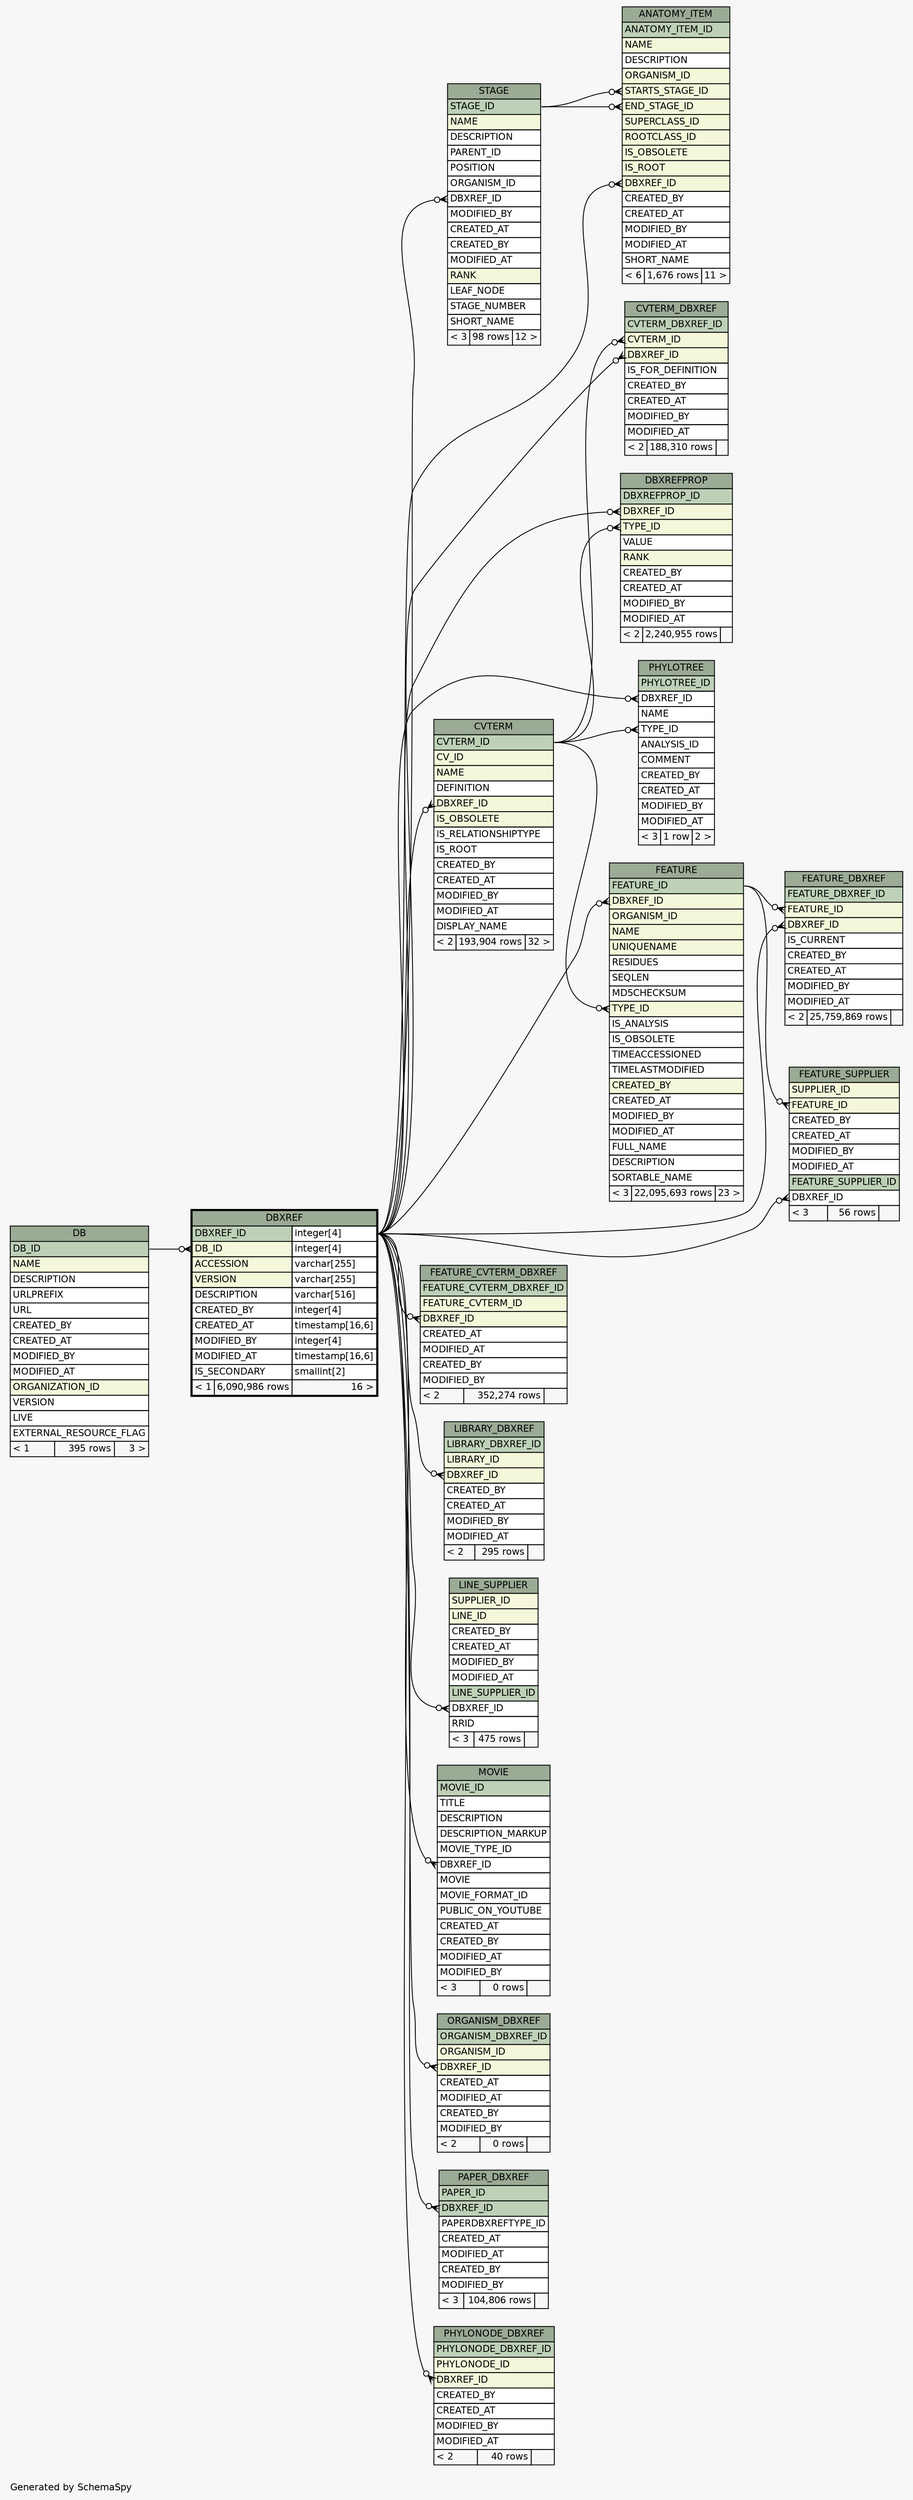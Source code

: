 // dot 2.38.0 on Windows 10 10.0
// SchemaSpy rev Unknown
digraph "oneDegreeRelationshipsDiagram" {
  graph [
    rankdir="RL"
    bgcolor="#f7f7f7"
    label="\nGenerated by SchemaSpy"
    labeljust="l"
    nodesep="0.18"
    ranksep="0.46"
    fontname="Helvetica"
    fontsize="11"
  ];
  node [
    fontname="Helvetica"
    fontsize="11"
    shape="plaintext"
  ];
  edge [
    arrowsize="0.8"
  ];
  "ANATOMY_ITEM":"DBXREF_ID":w -> "DBXREF":"DBXREF_ID.type":e [arrowhead=none dir=back arrowtail=crowodot];
  "ANATOMY_ITEM":"END_STAGE_ID":w -> "STAGE":"STAGE_ID":e [arrowhead=none dir=back arrowtail=crowodot];
  "ANATOMY_ITEM":"STARTS_STAGE_ID":w -> "STAGE":"STAGE_ID":e [arrowhead=none dir=back arrowtail=crowodot];
  "CVTERM":"DBXREF_ID":w -> "DBXREF":"DBXREF_ID.type":e [arrowhead=none dir=back arrowtail=crowodot];
  "CVTERM_DBXREF":"CVTERM_ID":w -> "CVTERM":"CVTERM_ID":e [arrowhead=none dir=back arrowtail=crowodot];
  "CVTERM_DBXREF":"DBXREF_ID":w -> "DBXREF":"DBXREF_ID.type":e [arrowhead=none dir=back arrowtail=crowodot];
  "DBXREF":"DB_ID":w -> "DB":"DB_ID":e [arrowhead=none dir=back arrowtail=crowodot];
  "DBXREFPROP":"DBXREF_ID":w -> "DBXREF":"DBXREF_ID.type":e [arrowhead=none dir=back arrowtail=crowodot];
  "DBXREFPROP":"TYPE_ID":w -> "CVTERM":"CVTERM_ID":e [arrowhead=none dir=back arrowtail=crowodot];
  "FEATURE":"DBXREF_ID":w -> "DBXREF":"DBXREF_ID.type":e [arrowhead=none dir=back arrowtail=crowodot];
  "FEATURE":"TYPE_ID":w -> "CVTERM":"CVTERM_ID":e [arrowhead=none dir=back arrowtail=crowodot];
  "FEATURE_CVTERM_DBXREF":"DBXREF_ID":w -> "DBXREF":"DBXREF_ID.type":e [arrowhead=none dir=back arrowtail=crowodot];
  "FEATURE_DBXREF":"DBXREF_ID":w -> "DBXREF":"DBXREF_ID.type":e [arrowhead=none dir=back arrowtail=crowodot];
  "FEATURE_DBXREF":"FEATURE_ID":w -> "FEATURE":"FEATURE_ID":e [arrowhead=none dir=back arrowtail=crowodot];
  "FEATURE_SUPPLIER":"DBXREF_ID":w -> "DBXREF":"DBXREF_ID.type":e [arrowhead=none dir=back arrowtail=crowodot];
  "FEATURE_SUPPLIER":"FEATURE_ID":w -> "FEATURE":"FEATURE_ID":e [arrowhead=none dir=back arrowtail=crowodot];
  "LIBRARY_DBXREF":"DBXREF_ID":w -> "DBXREF":"DBXREF_ID.type":e [arrowhead=none dir=back arrowtail=crowodot];
  "LINE_SUPPLIER":"DBXREF_ID":w -> "DBXREF":"DBXREF_ID.type":e [arrowhead=none dir=back arrowtail=crowodot];
  "MOVIE":"DBXREF_ID":w -> "DBXREF":"DBXREF_ID.type":e [arrowhead=none dir=back arrowtail=crowodot];
  "ORGANISM_DBXREF":"DBXREF_ID":w -> "DBXREF":"DBXREF_ID.type":e [arrowhead=none dir=back arrowtail=crowodot];
  "PAPER_DBXREF":"DBXREF_ID":w -> "DBXREF":"DBXREF_ID.type":e [arrowhead=none dir=back arrowtail=crowodot];
  "PHYLONODE_DBXREF":"DBXREF_ID":w -> "DBXREF":"DBXREF_ID.type":e [arrowhead=none dir=back arrowtail=crowodot];
  "PHYLOTREE":"DBXREF_ID":w -> "DBXREF":"DBXREF_ID.type":e [arrowhead=none dir=back arrowtail=crowodot];
  "PHYLOTREE":"TYPE_ID":w -> "CVTERM":"CVTERM_ID":e [arrowhead=none dir=back arrowtail=crowodot];
  "STAGE":"DBXREF_ID":w -> "DBXREF":"DBXREF_ID.type":e [arrowhead=none dir=back arrowtail=crowodot];
  "ANATOMY_ITEM" [
    label=<
    <TABLE BORDER="0" CELLBORDER="1" CELLSPACING="0" BGCOLOR="#ffffff">
      <TR><TD COLSPAN="3" BGCOLOR="#9bab96" ALIGN="CENTER">ANATOMY_ITEM</TD></TR>
      <TR><TD PORT="ANATOMY_ITEM_ID" COLSPAN="3" BGCOLOR="#bed1b8" ALIGN="LEFT">ANATOMY_ITEM_ID</TD></TR>
      <TR><TD PORT="NAME" COLSPAN="3" BGCOLOR="#f4f7da" ALIGN="LEFT">NAME</TD></TR>
      <TR><TD PORT="DESCRIPTION" COLSPAN="3" ALIGN="LEFT">DESCRIPTION</TD></TR>
      <TR><TD PORT="ORGANISM_ID" COLSPAN="3" BGCOLOR="#f4f7da" ALIGN="LEFT">ORGANISM_ID</TD></TR>
      <TR><TD PORT="STARTS_STAGE_ID" COLSPAN="3" BGCOLOR="#f4f7da" ALIGN="LEFT">STARTS_STAGE_ID</TD></TR>
      <TR><TD PORT="END_STAGE_ID" COLSPAN="3" BGCOLOR="#f4f7da" ALIGN="LEFT">END_STAGE_ID</TD></TR>
      <TR><TD PORT="SUPERCLASS_ID" COLSPAN="3" BGCOLOR="#f4f7da" ALIGN="LEFT">SUPERCLASS_ID</TD></TR>
      <TR><TD PORT="ROOTCLASS_ID" COLSPAN="3" BGCOLOR="#f4f7da" ALIGN="LEFT">ROOTCLASS_ID</TD></TR>
      <TR><TD PORT="IS_OBSOLETE" COLSPAN="3" BGCOLOR="#f4f7da" ALIGN="LEFT">IS_OBSOLETE</TD></TR>
      <TR><TD PORT="IS_ROOT" COLSPAN="3" BGCOLOR="#f4f7da" ALIGN="LEFT">IS_ROOT</TD></TR>
      <TR><TD PORT="DBXREF_ID" COLSPAN="3" BGCOLOR="#f4f7da" ALIGN="LEFT">DBXREF_ID</TD></TR>
      <TR><TD PORT="CREATED_BY" COLSPAN="3" ALIGN="LEFT">CREATED_BY</TD></TR>
      <TR><TD PORT="CREATED_AT" COLSPAN="3" ALIGN="LEFT">CREATED_AT</TD></TR>
      <TR><TD PORT="MODIFIED_BY" COLSPAN="3" ALIGN="LEFT">MODIFIED_BY</TD></TR>
      <TR><TD PORT="MODIFIED_AT" COLSPAN="3" ALIGN="LEFT">MODIFIED_AT</TD></TR>
      <TR><TD PORT="SHORT_NAME" COLSPAN="3" ALIGN="LEFT">SHORT_NAME</TD></TR>
      <TR><TD ALIGN="LEFT" BGCOLOR="#f7f7f7">&lt; 6</TD><TD ALIGN="RIGHT" BGCOLOR="#f7f7f7">1,676 rows</TD><TD ALIGN="RIGHT" BGCOLOR="#f7f7f7">11 &gt;</TD></TR>
    </TABLE>>
    URL="ANATOMY_ITEM.html"
    tooltip="ANATOMY_ITEM"
  ];
  "CVTERM" [
    label=<
    <TABLE BORDER="0" CELLBORDER="1" CELLSPACING="0" BGCOLOR="#ffffff">
      <TR><TD COLSPAN="3" BGCOLOR="#9bab96" ALIGN="CENTER">CVTERM</TD></TR>
      <TR><TD PORT="CVTERM_ID" COLSPAN="3" BGCOLOR="#bed1b8" ALIGN="LEFT">CVTERM_ID</TD></TR>
      <TR><TD PORT="CV_ID" COLSPAN="3" BGCOLOR="#f4f7da" ALIGN="LEFT">CV_ID</TD></TR>
      <TR><TD PORT="NAME" COLSPAN="3" BGCOLOR="#f4f7da" ALIGN="LEFT">NAME</TD></TR>
      <TR><TD PORT="DEFINITION" COLSPAN="3" ALIGN="LEFT">DEFINITION</TD></TR>
      <TR><TD PORT="DBXREF_ID" COLSPAN="3" BGCOLOR="#f4f7da" ALIGN="LEFT">DBXREF_ID</TD></TR>
      <TR><TD PORT="IS_OBSOLETE" COLSPAN="3" BGCOLOR="#f4f7da" ALIGN="LEFT">IS_OBSOLETE</TD></TR>
      <TR><TD PORT="IS_RELATIONSHIPTYPE" COLSPAN="3" ALIGN="LEFT">IS_RELATIONSHIPTYPE</TD></TR>
      <TR><TD PORT="IS_ROOT" COLSPAN="3" ALIGN="LEFT">IS_ROOT</TD></TR>
      <TR><TD PORT="CREATED_BY" COLSPAN="3" ALIGN="LEFT">CREATED_BY</TD></TR>
      <TR><TD PORT="CREATED_AT" COLSPAN="3" ALIGN="LEFT">CREATED_AT</TD></TR>
      <TR><TD PORT="MODIFIED_BY" COLSPAN="3" ALIGN="LEFT">MODIFIED_BY</TD></TR>
      <TR><TD PORT="MODIFIED_AT" COLSPAN="3" ALIGN="LEFT">MODIFIED_AT</TD></TR>
      <TR><TD PORT="DISPLAY_NAME" COLSPAN="3" ALIGN="LEFT">DISPLAY_NAME</TD></TR>
      <TR><TD ALIGN="LEFT" BGCOLOR="#f7f7f7">&lt; 2</TD><TD ALIGN="RIGHT" BGCOLOR="#f7f7f7">193,904 rows</TD><TD ALIGN="RIGHT" BGCOLOR="#f7f7f7">32 &gt;</TD></TR>
    </TABLE>>
    URL="CVTERM.html"
    tooltip="CVTERM"
  ];
  "CVTERM_DBXREF" [
    label=<
    <TABLE BORDER="0" CELLBORDER="1" CELLSPACING="0" BGCOLOR="#ffffff">
      <TR><TD COLSPAN="3" BGCOLOR="#9bab96" ALIGN="CENTER">CVTERM_DBXREF</TD></TR>
      <TR><TD PORT="CVTERM_DBXREF_ID" COLSPAN="3" BGCOLOR="#bed1b8" ALIGN="LEFT">CVTERM_DBXREF_ID</TD></TR>
      <TR><TD PORT="CVTERM_ID" COLSPAN="3" BGCOLOR="#f4f7da" ALIGN="LEFT">CVTERM_ID</TD></TR>
      <TR><TD PORT="DBXREF_ID" COLSPAN="3" BGCOLOR="#f4f7da" ALIGN="LEFT">DBXREF_ID</TD></TR>
      <TR><TD PORT="IS_FOR_DEFINITION" COLSPAN="3" ALIGN="LEFT">IS_FOR_DEFINITION</TD></TR>
      <TR><TD PORT="CREATED_BY" COLSPAN="3" ALIGN="LEFT">CREATED_BY</TD></TR>
      <TR><TD PORT="CREATED_AT" COLSPAN="3" ALIGN="LEFT">CREATED_AT</TD></TR>
      <TR><TD PORT="MODIFIED_BY" COLSPAN="3" ALIGN="LEFT">MODIFIED_BY</TD></TR>
      <TR><TD PORT="MODIFIED_AT" COLSPAN="3" ALIGN="LEFT">MODIFIED_AT</TD></TR>
      <TR><TD ALIGN="LEFT" BGCOLOR="#f7f7f7">&lt; 2</TD><TD ALIGN="RIGHT" BGCOLOR="#f7f7f7">188,310 rows</TD><TD ALIGN="RIGHT" BGCOLOR="#f7f7f7">  </TD></TR>
    </TABLE>>
    URL="CVTERM_DBXREF.html"
    tooltip="CVTERM_DBXREF"
  ];
  "DB" [
    label=<
    <TABLE BORDER="0" CELLBORDER="1" CELLSPACING="0" BGCOLOR="#ffffff">
      <TR><TD COLSPAN="3" BGCOLOR="#9bab96" ALIGN="CENTER">DB</TD></TR>
      <TR><TD PORT="DB_ID" COLSPAN="3" BGCOLOR="#bed1b8" ALIGN="LEFT">DB_ID</TD></TR>
      <TR><TD PORT="NAME" COLSPAN="3" BGCOLOR="#f4f7da" ALIGN="LEFT">NAME</TD></TR>
      <TR><TD PORT="DESCRIPTION" COLSPAN="3" ALIGN="LEFT">DESCRIPTION</TD></TR>
      <TR><TD PORT="URLPREFIX" COLSPAN="3" ALIGN="LEFT">URLPREFIX</TD></TR>
      <TR><TD PORT="URL" COLSPAN="3" ALIGN="LEFT">URL</TD></TR>
      <TR><TD PORT="CREATED_BY" COLSPAN="3" ALIGN="LEFT">CREATED_BY</TD></TR>
      <TR><TD PORT="CREATED_AT" COLSPAN="3" ALIGN="LEFT">CREATED_AT</TD></TR>
      <TR><TD PORT="MODIFIED_BY" COLSPAN="3" ALIGN="LEFT">MODIFIED_BY</TD></TR>
      <TR><TD PORT="MODIFIED_AT" COLSPAN="3" ALIGN="LEFT">MODIFIED_AT</TD></TR>
      <TR><TD PORT="ORGANIZATION_ID" COLSPAN="3" BGCOLOR="#f4f7da" ALIGN="LEFT">ORGANIZATION_ID</TD></TR>
      <TR><TD PORT="VERSION" COLSPAN="3" ALIGN="LEFT">VERSION</TD></TR>
      <TR><TD PORT="LIVE" COLSPAN="3" ALIGN="LEFT">LIVE</TD></TR>
      <TR><TD PORT="EXTERNAL_RESOURCE_FLAG" COLSPAN="3" ALIGN="LEFT">EXTERNAL_RESOURCE_FLAG</TD></TR>
      <TR><TD ALIGN="LEFT" BGCOLOR="#f7f7f7">&lt; 1</TD><TD ALIGN="RIGHT" BGCOLOR="#f7f7f7">395 rows</TD><TD ALIGN="RIGHT" BGCOLOR="#f7f7f7">3 &gt;</TD></TR>
    </TABLE>>
    URL="DB.html"
    tooltip="DB"
  ];
  "DBXREF" [
    label=<
    <TABLE BORDER="2" CELLBORDER="1" CELLSPACING="0" BGCOLOR="#ffffff">
      <TR><TD COLSPAN="3" BGCOLOR="#9bab96" ALIGN="CENTER">DBXREF</TD></TR>
      <TR><TD PORT="DBXREF_ID" COLSPAN="2" BGCOLOR="#bed1b8" ALIGN="LEFT">DBXREF_ID</TD><TD PORT="DBXREF_ID.type" ALIGN="LEFT">integer[4]</TD></TR>
      <TR><TD PORT="DB_ID" COLSPAN="2" BGCOLOR="#f4f7da" ALIGN="LEFT">DB_ID</TD><TD PORT="DB_ID.type" ALIGN="LEFT">integer[4]</TD></TR>
      <TR><TD PORT="ACCESSION" COLSPAN="2" BGCOLOR="#f4f7da" ALIGN="LEFT">ACCESSION</TD><TD PORT="ACCESSION.type" ALIGN="LEFT">varchar[255]</TD></TR>
      <TR><TD PORT="VERSION" COLSPAN="2" BGCOLOR="#f4f7da" ALIGN="LEFT">VERSION</TD><TD PORT="VERSION.type" ALIGN="LEFT">varchar[255]</TD></TR>
      <TR><TD PORT="DESCRIPTION" COLSPAN="2" ALIGN="LEFT">DESCRIPTION</TD><TD PORT="DESCRIPTION.type" ALIGN="LEFT">varchar[516]</TD></TR>
      <TR><TD PORT="CREATED_BY" COLSPAN="2" ALIGN="LEFT">CREATED_BY</TD><TD PORT="CREATED_BY.type" ALIGN="LEFT">integer[4]</TD></TR>
      <TR><TD PORT="CREATED_AT" COLSPAN="2" ALIGN="LEFT">CREATED_AT</TD><TD PORT="CREATED_AT.type" ALIGN="LEFT">timestamp[16,6]</TD></TR>
      <TR><TD PORT="MODIFIED_BY" COLSPAN="2" ALIGN="LEFT">MODIFIED_BY</TD><TD PORT="MODIFIED_BY.type" ALIGN="LEFT">integer[4]</TD></TR>
      <TR><TD PORT="MODIFIED_AT" COLSPAN="2" ALIGN="LEFT">MODIFIED_AT</TD><TD PORT="MODIFIED_AT.type" ALIGN="LEFT">timestamp[16,6]</TD></TR>
      <TR><TD PORT="IS_SECONDARY" COLSPAN="2" ALIGN="LEFT">IS_SECONDARY</TD><TD PORT="IS_SECONDARY.type" ALIGN="LEFT">smallint[2]</TD></TR>
      <TR><TD ALIGN="LEFT" BGCOLOR="#f7f7f7">&lt; 1</TD><TD ALIGN="RIGHT" BGCOLOR="#f7f7f7">6,090,986 rows</TD><TD ALIGN="RIGHT" BGCOLOR="#f7f7f7">16 &gt;</TD></TR>
    </TABLE>>
    URL="DBXREF.html"
    tooltip="DBXREF"
  ];
  "DBXREFPROP" [
    label=<
    <TABLE BORDER="0" CELLBORDER="1" CELLSPACING="0" BGCOLOR="#ffffff">
      <TR><TD COLSPAN="3" BGCOLOR="#9bab96" ALIGN="CENTER">DBXREFPROP</TD></TR>
      <TR><TD PORT="DBXREFPROP_ID" COLSPAN="3" BGCOLOR="#bed1b8" ALIGN="LEFT">DBXREFPROP_ID</TD></TR>
      <TR><TD PORT="DBXREF_ID" COLSPAN="3" BGCOLOR="#f4f7da" ALIGN="LEFT">DBXREF_ID</TD></TR>
      <TR><TD PORT="TYPE_ID" COLSPAN="3" BGCOLOR="#f4f7da" ALIGN="LEFT">TYPE_ID</TD></TR>
      <TR><TD PORT="VALUE" COLSPAN="3" ALIGN="LEFT">VALUE</TD></TR>
      <TR><TD PORT="RANK" COLSPAN="3" BGCOLOR="#f4f7da" ALIGN="LEFT">RANK</TD></TR>
      <TR><TD PORT="CREATED_BY" COLSPAN="3" ALIGN="LEFT">CREATED_BY</TD></TR>
      <TR><TD PORT="CREATED_AT" COLSPAN="3" ALIGN="LEFT">CREATED_AT</TD></TR>
      <TR><TD PORT="MODIFIED_BY" COLSPAN="3" ALIGN="LEFT">MODIFIED_BY</TD></TR>
      <TR><TD PORT="MODIFIED_AT" COLSPAN="3" ALIGN="LEFT">MODIFIED_AT</TD></TR>
      <TR><TD ALIGN="LEFT" BGCOLOR="#f7f7f7">&lt; 2</TD><TD ALIGN="RIGHT" BGCOLOR="#f7f7f7">2,240,955 rows</TD><TD ALIGN="RIGHT" BGCOLOR="#f7f7f7">  </TD></TR>
    </TABLE>>
    URL="DBXREFPROP.html"
    tooltip="DBXREFPROP"
  ];
  "FEATURE" [
    label=<
    <TABLE BORDER="0" CELLBORDER="1" CELLSPACING="0" BGCOLOR="#ffffff">
      <TR><TD COLSPAN="3" BGCOLOR="#9bab96" ALIGN="CENTER">FEATURE</TD></TR>
      <TR><TD PORT="FEATURE_ID" COLSPAN="3" BGCOLOR="#bed1b8" ALIGN="LEFT">FEATURE_ID</TD></TR>
      <TR><TD PORT="DBXREF_ID" COLSPAN="3" BGCOLOR="#f4f7da" ALIGN="LEFT">DBXREF_ID</TD></TR>
      <TR><TD PORT="ORGANISM_ID" COLSPAN="3" BGCOLOR="#f4f7da" ALIGN="LEFT">ORGANISM_ID</TD></TR>
      <TR><TD PORT="NAME" COLSPAN="3" BGCOLOR="#f4f7da" ALIGN="LEFT">NAME</TD></TR>
      <TR><TD PORT="UNIQUENAME" COLSPAN="3" BGCOLOR="#f4f7da" ALIGN="LEFT">UNIQUENAME</TD></TR>
      <TR><TD PORT="RESIDUES" COLSPAN="3" ALIGN="LEFT">RESIDUES</TD></TR>
      <TR><TD PORT="SEQLEN" COLSPAN="3" ALIGN="LEFT">SEQLEN</TD></TR>
      <TR><TD PORT="MD5CHECKSUM" COLSPAN="3" ALIGN="LEFT">MD5CHECKSUM</TD></TR>
      <TR><TD PORT="TYPE_ID" COLSPAN="3" BGCOLOR="#f4f7da" ALIGN="LEFT">TYPE_ID</TD></TR>
      <TR><TD PORT="IS_ANALYSIS" COLSPAN="3" ALIGN="LEFT">IS_ANALYSIS</TD></TR>
      <TR><TD PORT="IS_OBSOLETE" COLSPAN="3" ALIGN="LEFT">IS_OBSOLETE</TD></TR>
      <TR><TD PORT="TIMEACCESSIONED" COLSPAN="3" ALIGN="LEFT">TIMEACCESSIONED</TD></TR>
      <TR><TD PORT="TIMELASTMODIFIED" COLSPAN="3" ALIGN="LEFT">TIMELASTMODIFIED</TD></TR>
      <TR><TD PORT="CREATED_BY" COLSPAN="3" BGCOLOR="#f4f7da" ALIGN="LEFT">CREATED_BY</TD></TR>
      <TR><TD PORT="CREATED_AT" COLSPAN="3" ALIGN="LEFT">CREATED_AT</TD></TR>
      <TR><TD PORT="MODIFIED_BY" COLSPAN="3" ALIGN="LEFT">MODIFIED_BY</TD></TR>
      <TR><TD PORT="MODIFIED_AT" COLSPAN="3" ALIGN="LEFT">MODIFIED_AT</TD></TR>
      <TR><TD PORT="FULL_NAME" COLSPAN="3" ALIGN="LEFT">FULL_NAME</TD></TR>
      <TR><TD PORT="DESCRIPTION" COLSPAN="3" ALIGN="LEFT">DESCRIPTION</TD></TR>
      <TR><TD PORT="SORTABLE_NAME" COLSPAN="3" ALIGN="LEFT">SORTABLE_NAME</TD></TR>
      <TR><TD ALIGN="LEFT" BGCOLOR="#f7f7f7">&lt; 3</TD><TD ALIGN="RIGHT" BGCOLOR="#f7f7f7">22,095,693 rows</TD><TD ALIGN="RIGHT" BGCOLOR="#f7f7f7">23 &gt;</TD></TR>
    </TABLE>>
    URL="FEATURE.html"
    tooltip="FEATURE"
  ];
  "FEATURE_CVTERM_DBXREF" [
    label=<
    <TABLE BORDER="0" CELLBORDER="1" CELLSPACING="0" BGCOLOR="#ffffff">
      <TR><TD COLSPAN="3" BGCOLOR="#9bab96" ALIGN="CENTER">FEATURE_CVTERM_DBXREF</TD></TR>
      <TR><TD PORT="FEATURE_CVTERM_DBXREF_ID" COLSPAN="3" BGCOLOR="#bed1b8" ALIGN="LEFT">FEATURE_CVTERM_DBXREF_ID</TD></TR>
      <TR><TD PORT="FEATURE_CVTERM_ID" COLSPAN="3" BGCOLOR="#f4f7da" ALIGN="LEFT">FEATURE_CVTERM_ID</TD></TR>
      <TR><TD PORT="DBXREF_ID" COLSPAN="3" BGCOLOR="#f4f7da" ALIGN="LEFT">DBXREF_ID</TD></TR>
      <TR><TD PORT="CREATED_AT" COLSPAN="3" ALIGN="LEFT">CREATED_AT</TD></TR>
      <TR><TD PORT="MODIFIED_AT" COLSPAN="3" ALIGN="LEFT">MODIFIED_AT</TD></TR>
      <TR><TD PORT="CREATED_BY" COLSPAN="3" ALIGN="LEFT">CREATED_BY</TD></TR>
      <TR><TD PORT="MODIFIED_BY" COLSPAN="3" ALIGN="LEFT">MODIFIED_BY</TD></TR>
      <TR><TD ALIGN="LEFT" BGCOLOR="#f7f7f7">&lt; 2</TD><TD ALIGN="RIGHT" BGCOLOR="#f7f7f7">352,274 rows</TD><TD ALIGN="RIGHT" BGCOLOR="#f7f7f7">  </TD></TR>
    </TABLE>>
    URL="FEATURE_CVTERM_DBXREF.html"
    tooltip="FEATURE_CVTERM_DBXREF"
  ];
  "FEATURE_DBXREF" [
    label=<
    <TABLE BORDER="0" CELLBORDER="1" CELLSPACING="0" BGCOLOR="#ffffff">
      <TR><TD COLSPAN="3" BGCOLOR="#9bab96" ALIGN="CENTER">FEATURE_DBXREF</TD></TR>
      <TR><TD PORT="FEATURE_DBXREF_ID" COLSPAN="3" BGCOLOR="#bed1b8" ALIGN="LEFT">FEATURE_DBXREF_ID</TD></TR>
      <TR><TD PORT="FEATURE_ID" COLSPAN="3" BGCOLOR="#f4f7da" ALIGN="LEFT">FEATURE_ID</TD></TR>
      <TR><TD PORT="DBXREF_ID" COLSPAN="3" BGCOLOR="#f4f7da" ALIGN="LEFT">DBXREF_ID</TD></TR>
      <TR><TD PORT="IS_CURRENT" COLSPAN="3" ALIGN="LEFT">IS_CURRENT</TD></TR>
      <TR><TD PORT="CREATED_BY" COLSPAN="3" ALIGN="LEFT">CREATED_BY</TD></TR>
      <TR><TD PORT="CREATED_AT" COLSPAN="3" ALIGN="LEFT">CREATED_AT</TD></TR>
      <TR><TD PORT="MODIFIED_BY" COLSPAN="3" ALIGN="LEFT">MODIFIED_BY</TD></TR>
      <TR><TD PORT="MODIFIED_AT" COLSPAN="3" ALIGN="LEFT">MODIFIED_AT</TD></TR>
      <TR><TD ALIGN="LEFT" BGCOLOR="#f7f7f7">&lt; 2</TD><TD ALIGN="RIGHT" BGCOLOR="#f7f7f7">25,759,869 rows</TD><TD ALIGN="RIGHT" BGCOLOR="#f7f7f7">  </TD></TR>
    </TABLE>>
    URL="FEATURE_DBXREF.html"
    tooltip="FEATURE_DBXREF"
  ];
  "FEATURE_SUPPLIER" [
    label=<
    <TABLE BORDER="0" CELLBORDER="1" CELLSPACING="0" BGCOLOR="#ffffff">
      <TR><TD COLSPAN="3" BGCOLOR="#9bab96" ALIGN="CENTER">FEATURE_SUPPLIER</TD></TR>
      <TR><TD PORT="SUPPLIER_ID" COLSPAN="3" BGCOLOR="#f4f7da" ALIGN="LEFT">SUPPLIER_ID</TD></TR>
      <TR><TD PORT="FEATURE_ID" COLSPAN="3" BGCOLOR="#f4f7da" ALIGN="LEFT">FEATURE_ID</TD></TR>
      <TR><TD PORT="CREATED_BY" COLSPAN="3" ALIGN="LEFT">CREATED_BY</TD></TR>
      <TR><TD PORT="CREATED_AT" COLSPAN="3" ALIGN="LEFT">CREATED_AT</TD></TR>
      <TR><TD PORT="MODIFIED_BY" COLSPAN="3" ALIGN="LEFT">MODIFIED_BY</TD></TR>
      <TR><TD PORT="MODIFIED_AT" COLSPAN="3" ALIGN="LEFT">MODIFIED_AT</TD></TR>
      <TR><TD PORT="FEATURE_SUPPLIER_ID" COLSPAN="3" BGCOLOR="#bed1b8" ALIGN="LEFT">FEATURE_SUPPLIER_ID</TD></TR>
      <TR><TD PORT="DBXREF_ID" COLSPAN="3" ALIGN="LEFT">DBXREF_ID</TD></TR>
      <TR><TD ALIGN="LEFT" BGCOLOR="#f7f7f7">&lt; 3</TD><TD ALIGN="RIGHT" BGCOLOR="#f7f7f7">56 rows</TD><TD ALIGN="RIGHT" BGCOLOR="#f7f7f7">  </TD></TR>
    </TABLE>>
    URL="FEATURE_SUPPLIER.html"
    tooltip="FEATURE_SUPPLIER"
  ];
  "LIBRARY_DBXREF" [
    label=<
    <TABLE BORDER="0" CELLBORDER="1" CELLSPACING="0" BGCOLOR="#ffffff">
      <TR><TD COLSPAN="3" BGCOLOR="#9bab96" ALIGN="CENTER">LIBRARY_DBXREF</TD></TR>
      <TR><TD PORT="LIBRARY_DBXREF_ID" COLSPAN="3" BGCOLOR="#bed1b8" ALIGN="LEFT">LIBRARY_DBXREF_ID</TD></TR>
      <TR><TD PORT="LIBRARY_ID" COLSPAN="3" BGCOLOR="#f4f7da" ALIGN="LEFT">LIBRARY_ID</TD></TR>
      <TR><TD PORT="DBXREF_ID" COLSPAN="3" BGCOLOR="#f4f7da" ALIGN="LEFT">DBXREF_ID</TD></TR>
      <TR><TD PORT="CREATED_BY" COLSPAN="3" ALIGN="LEFT">CREATED_BY</TD></TR>
      <TR><TD PORT="CREATED_AT" COLSPAN="3" ALIGN="LEFT">CREATED_AT</TD></TR>
      <TR><TD PORT="MODIFIED_BY" COLSPAN="3" ALIGN="LEFT">MODIFIED_BY</TD></TR>
      <TR><TD PORT="MODIFIED_AT" COLSPAN="3" ALIGN="LEFT">MODIFIED_AT</TD></TR>
      <TR><TD ALIGN="LEFT" BGCOLOR="#f7f7f7">&lt; 2</TD><TD ALIGN="RIGHT" BGCOLOR="#f7f7f7">295 rows</TD><TD ALIGN="RIGHT" BGCOLOR="#f7f7f7">  </TD></TR>
    </TABLE>>
    URL="LIBRARY_DBXREF.html"
    tooltip="LIBRARY_DBXREF"
  ];
  "LINE_SUPPLIER" [
    label=<
    <TABLE BORDER="0" CELLBORDER="1" CELLSPACING="0" BGCOLOR="#ffffff">
      <TR><TD COLSPAN="3" BGCOLOR="#9bab96" ALIGN="CENTER">LINE_SUPPLIER</TD></TR>
      <TR><TD PORT="SUPPLIER_ID" COLSPAN="3" BGCOLOR="#f4f7da" ALIGN="LEFT">SUPPLIER_ID</TD></TR>
      <TR><TD PORT="LINE_ID" COLSPAN="3" BGCOLOR="#f4f7da" ALIGN="LEFT">LINE_ID</TD></TR>
      <TR><TD PORT="CREATED_BY" COLSPAN="3" ALIGN="LEFT">CREATED_BY</TD></TR>
      <TR><TD PORT="CREATED_AT" COLSPAN="3" ALIGN="LEFT">CREATED_AT</TD></TR>
      <TR><TD PORT="MODIFIED_BY" COLSPAN="3" ALIGN="LEFT">MODIFIED_BY</TD></TR>
      <TR><TD PORT="MODIFIED_AT" COLSPAN="3" ALIGN="LEFT">MODIFIED_AT</TD></TR>
      <TR><TD PORT="LINE_SUPPLIER_ID" COLSPAN="3" BGCOLOR="#bed1b8" ALIGN="LEFT">LINE_SUPPLIER_ID</TD></TR>
      <TR><TD PORT="DBXREF_ID" COLSPAN="3" ALIGN="LEFT">DBXREF_ID</TD></TR>
      <TR><TD PORT="RRID" COLSPAN="3" ALIGN="LEFT">RRID</TD></TR>
      <TR><TD ALIGN="LEFT" BGCOLOR="#f7f7f7">&lt; 3</TD><TD ALIGN="RIGHT" BGCOLOR="#f7f7f7">475 rows</TD><TD ALIGN="RIGHT" BGCOLOR="#f7f7f7">  </TD></TR>
    </TABLE>>
    URL="LINE_SUPPLIER.html"
    tooltip="LINE_SUPPLIER"
  ];
  "MOVIE" [
    label=<
    <TABLE BORDER="0" CELLBORDER="1" CELLSPACING="0" BGCOLOR="#ffffff">
      <TR><TD COLSPAN="3" BGCOLOR="#9bab96" ALIGN="CENTER">MOVIE</TD></TR>
      <TR><TD PORT="MOVIE_ID" COLSPAN="3" BGCOLOR="#bed1b8" ALIGN="LEFT">MOVIE_ID</TD></TR>
      <TR><TD PORT="TITLE" COLSPAN="3" ALIGN="LEFT">TITLE</TD></TR>
      <TR><TD PORT="DESCRIPTION" COLSPAN="3" ALIGN="LEFT">DESCRIPTION</TD></TR>
      <TR><TD PORT="DESCRIPTION_MARKUP" COLSPAN="3" ALIGN="LEFT">DESCRIPTION_MARKUP</TD></TR>
      <TR><TD PORT="MOVIE_TYPE_ID" COLSPAN="3" ALIGN="LEFT">MOVIE_TYPE_ID</TD></TR>
      <TR><TD PORT="DBXREF_ID" COLSPAN="3" ALIGN="LEFT">DBXREF_ID</TD></TR>
      <TR><TD PORT="MOVIE" COLSPAN="3" ALIGN="LEFT">MOVIE</TD></TR>
      <TR><TD PORT="MOVIE_FORMAT_ID" COLSPAN="3" ALIGN="LEFT">MOVIE_FORMAT_ID</TD></TR>
      <TR><TD PORT="PUBLIC_ON_YOUTUBE" COLSPAN="3" ALIGN="LEFT">PUBLIC_ON_YOUTUBE</TD></TR>
      <TR><TD PORT="CREATED_AT" COLSPAN="3" ALIGN="LEFT">CREATED_AT</TD></TR>
      <TR><TD PORT="CREATED_BY" COLSPAN="3" ALIGN="LEFT">CREATED_BY</TD></TR>
      <TR><TD PORT="MODIFIED_AT" COLSPAN="3" ALIGN="LEFT">MODIFIED_AT</TD></TR>
      <TR><TD PORT="MODIFIED_BY" COLSPAN="3" ALIGN="LEFT">MODIFIED_BY</TD></TR>
      <TR><TD ALIGN="LEFT" BGCOLOR="#f7f7f7">&lt; 3</TD><TD ALIGN="RIGHT" BGCOLOR="#f7f7f7">0 rows</TD><TD ALIGN="RIGHT" BGCOLOR="#f7f7f7">  </TD></TR>
    </TABLE>>
    URL="MOVIE.html"
    tooltip="MOVIE"
  ];
  "ORGANISM_DBXREF" [
    label=<
    <TABLE BORDER="0" CELLBORDER="1" CELLSPACING="0" BGCOLOR="#ffffff">
      <TR><TD COLSPAN="3" BGCOLOR="#9bab96" ALIGN="CENTER">ORGANISM_DBXREF</TD></TR>
      <TR><TD PORT="ORGANISM_DBXREF_ID" COLSPAN="3" BGCOLOR="#bed1b8" ALIGN="LEFT">ORGANISM_DBXREF_ID</TD></TR>
      <TR><TD PORT="ORGANISM_ID" COLSPAN="3" BGCOLOR="#f4f7da" ALIGN="LEFT">ORGANISM_ID</TD></TR>
      <TR><TD PORT="DBXREF_ID" COLSPAN="3" BGCOLOR="#f4f7da" ALIGN="LEFT">DBXREF_ID</TD></TR>
      <TR><TD PORT="CREATED_AT" COLSPAN="3" ALIGN="LEFT">CREATED_AT</TD></TR>
      <TR><TD PORT="MODIFIED_AT" COLSPAN="3" ALIGN="LEFT">MODIFIED_AT</TD></TR>
      <TR><TD PORT="CREATED_BY" COLSPAN="3" ALIGN="LEFT">CREATED_BY</TD></TR>
      <TR><TD PORT="MODIFIED_BY" COLSPAN="3" ALIGN="LEFT">MODIFIED_BY</TD></TR>
      <TR><TD ALIGN="LEFT" BGCOLOR="#f7f7f7">&lt; 2</TD><TD ALIGN="RIGHT" BGCOLOR="#f7f7f7">0 rows</TD><TD ALIGN="RIGHT" BGCOLOR="#f7f7f7">  </TD></TR>
    </TABLE>>
    URL="ORGANISM_DBXREF.html"
    tooltip="ORGANISM_DBXREF"
  ];
  "PAPER_DBXREF" [
    label=<
    <TABLE BORDER="0" CELLBORDER="1" CELLSPACING="0" BGCOLOR="#ffffff">
      <TR><TD COLSPAN="3" BGCOLOR="#9bab96" ALIGN="CENTER">PAPER_DBXREF</TD></TR>
      <TR><TD PORT="PAPER_ID" COLSPAN="3" BGCOLOR="#bed1b8" ALIGN="LEFT">PAPER_ID</TD></TR>
      <TR><TD PORT="DBXREF_ID" COLSPAN="3" BGCOLOR="#bed1b8" ALIGN="LEFT">DBXREF_ID</TD></TR>
      <TR><TD PORT="PAPERDBXREFTYPE_ID" COLSPAN="3" ALIGN="LEFT">PAPERDBXREFTYPE_ID</TD></TR>
      <TR><TD PORT="CREATED_AT" COLSPAN="3" ALIGN="LEFT">CREATED_AT</TD></TR>
      <TR><TD PORT="MODIFIED_AT" COLSPAN="3" ALIGN="LEFT">MODIFIED_AT</TD></TR>
      <TR><TD PORT="CREATED_BY" COLSPAN="3" ALIGN="LEFT">CREATED_BY</TD></TR>
      <TR><TD PORT="MODIFIED_BY" COLSPAN="3" ALIGN="LEFT">MODIFIED_BY</TD></TR>
      <TR><TD ALIGN="LEFT" BGCOLOR="#f7f7f7">&lt; 3</TD><TD ALIGN="RIGHT" BGCOLOR="#f7f7f7">104,806 rows</TD><TD ALIGN="RIGHT" BGCOLOR="#f7f7f7">  </TD></TR>
    </TABLE>>
    URL="PAPER_DBXREF.html"
    tooltip="PAPER_DBXREF"
  ];
  "PHYLONODE_DBXREF" [
    label=<
    <TABLE BORDER="0" CELLBORDER="1" CELLSPACING="0" BGCOLOR="#ffffff">
      <TR><TD COLSPAN="3" BGCOLOR="#9bab96" ALIGN="CENTER">PHYLONODE_DBXREF</TD></TR>
      <TR><TD PORT="PHYLONODE_DBXREF_ID" COLSPAN="3" BGCOLOR="#bed1b8" ALIGN="LEFT">PHYLONODE_DBXREF_ID</TD></TR>
      <TR><TD PORT="PHYLONODE_ID" COLSPAN="3" BGCOLOR="#f4f7da" ALIGN="LEFT">PHYLONODE_ID</TD></TR>
      <TR><TD PORT="DBXREF_ID" COLSPAN="3" BGCOLOR="#f4f7da" ALIGN="LEFT">DBXREF_ID</TD></TR>
      <TR><TD PORT="CREATED_BY" COLSPAN="3" ALIGN="LEFT">CREATED_BY</TD></TR>
      <TR><TD PORT="CREATED_AT" COLSPAN="3" ALIGN="LEFT">CREATED_AT</TD></TR>
      <TR><TD PORT="MODIFIED_BY" COLSPAN="3" ALIGN="LEFT">MODIFIED_BY</TD></TR>
      <TR><TD PORT="MODIFIED_AT" COLSPAN="3" ALIGN="LEFT">MODIFIED_AT</TD></TR>
      <TR><TD ALIGN="LEFT" BGCOLOR="#f7f7f7">&lt; 2</TD><TD ALIGN="RIGHT" BGCOLOR="#f7f7f7">40 rows</TD><TD ALIGN="RIGHT" BGCOLOR="#f7f7f7">  </TD></TR>
    </TABLE>>
    URL="PHYLONODE_DBXREF.html"
    tooltip="PHYLONODE_DBXREF"
  ];
  "PHYLOTREE" [
    label=<
    <TABLE BORDER="0" CELLBORDER="1" CELLSPACING="0" BGCOLOR="#ffffff">
      <TR><TD COLSPAN="3" BGCOLOR="#9bab96" ALIGN="CENTER">PHYLOTREE</TD></TR>
      <TR><TD PORT="PHYLOTREE_ID" COLSPAN="3" BGCOLOR="#bed1b8" ALIGN="LEFT">PHYLOTREE_ID</TD></TR>
      <TR><TD PORT="DBXREF_ID" COLSPAN="3" ALIGN="LEFT">DBXREF_ID</TD></TR>
      <TR><TD PORT="NAME" COLSPAN="3" ALIGN="LEFT">NAME</TD></TR>
      <TR><TD PORT="TYPE_ID" COLSPAN="3" ALIGN="LEFT">TYPE_ID</TD></TR>
      <TR><TD PORT="ANALYSIS_ID" COLSPAN="3" ALIGN="LEFT">ANALYSIS_ID</TD></TR>
      <TR><TD PORT="COMMENT" COLSPAN="3" ALIGN="LEFT">COMMENT</TD></TR>
      <TR><TD PORT="CREATED_BY" COLSPAN="3" ALIGN="LEFT">CREATED_BY</TD></TR>
      <TR><TD PORT="CREATED_AT" COLSPAN="3" ALIGN="LEFT">CREATED_AT</TD></TR>
      <TR><TD PORT="MODIFIED_BY" COLSPAN="3" ALIGN="LEFT">MODIFIED_BY</TD></TR>
      <TR><TD PORT="MODIFIED_AT" COLSPAN="3" ALIGN="LEFT">MODIFIED_AT</TD></TR>
      <TR><TD ALIGN="LEFT" BGCOLOR="#f7f7f7">&lt; 3</TD><TD ALIGN="RIGHT" BGCOLOR="#f7f7f7">1 row</TD><TD ALIGN="RIGHT" BGCOLOR="#f7f7f7">2 &gt;</TD></TR>
    </TABLE>>
    URL="PHYLOTREE.html"
    tooltip="PHYLOTREE"
  ];
  "STAGE" [
    label=<
    <TABLE BORDER="0" CELLBORDER="1" CELLSPACING="0" BGCOLOR="#ffffff">
      <TR><TD COLSPAN="3" BGCOLOR="#9bab96" ALIGN="CENTER">STAGE</TD></TR>
      <TR><TD PORT="STAGE_ID" COLSPAN="3" BGCOLOR="#bed1b8" ALIGN="LEFT">STAGE_ID</TD></TR>
      <TR><TD PORT="NAME" COLSPAN="3" BGCOLOR="#f4f7da" ALIGN="LEFT">NAME</TD></TR>
      <TR><TD PORT="DESCRIPTION" COLSPAN="3" ALIGN="LEFT">DESCRIPTION</TD></TR>
      <TR><TD PORT="PARENT_ID" COLSPAN="3" ALIGN="LEFT">PARENT_ID</TD></TR>
      <TR><TD PORT="POSITION" COLSPAN="3" ALIGN="LEFT">POSITION</TD></TR>
      <TR><TD PORT="ORGANISM_ID" COLSPAN="3" ALIGN="LEFT">ORGANISM_ID</TD></TR>
      <TR><TD PORT="DBXREF_ID" COLSPAN="3" ALIGN="LEFT">DBXREF_ID</TD></TR>
      <TR><TD PORT="MODIFIED_BY" COLSPAN="3" ALIGN="LEFT">MODIFIED_BY</TD></TR>
      <TR><TD PORT="CREATED_AT" COLSPAN="3" ALIGN="LEFT">CREATED_AT</TD></TR>
      <TR><TD PORT="CREATED_BY" COLSPAN="3" ALIGN="LEFT">CREATED_BY</TD></TR>
      <TR><TD PORT="MODIFIED_AT" COLSPAN="3" ALIGN="LEFT">MODIFIED_AT</TD></TR>
      <TR><TD PORT="RANK" COLSPAN="3" BGCOLOR="#f4f7da" ALIGN="LEFT">RANK</TD></TR>
      <TR><TD PORT="LEAF_NODE" COLSPAN="3" ALIGN="LEFT">LEAF_NODE</TD></TR>
      <TR><TD PORT="STAGE_NUMBER" COLSPAN="3" ALIGN="LEFT">STAGE_NUMBER</TD></TR>
      <TR><TD PORT="SHORT_NAME" COLSPAN="3" ALIGN="LEFT">SHORT_NAME</TD></TR>
      <TR><TD ALIGN="LEFT" BGCOLOR="#f7f7f7">&lt; 3</TD><TD ALIGN="RIGHT" BGCOLOR="#f7f7f7">98 rows</TD><TD ALIGN="RIGHT" BGCOLOR="#f7f7f7">12 &gt;</TD></TR>
    </TABLE>>
    URL="STAGE.html"
    tooltip="STAGE"
  ];
}
